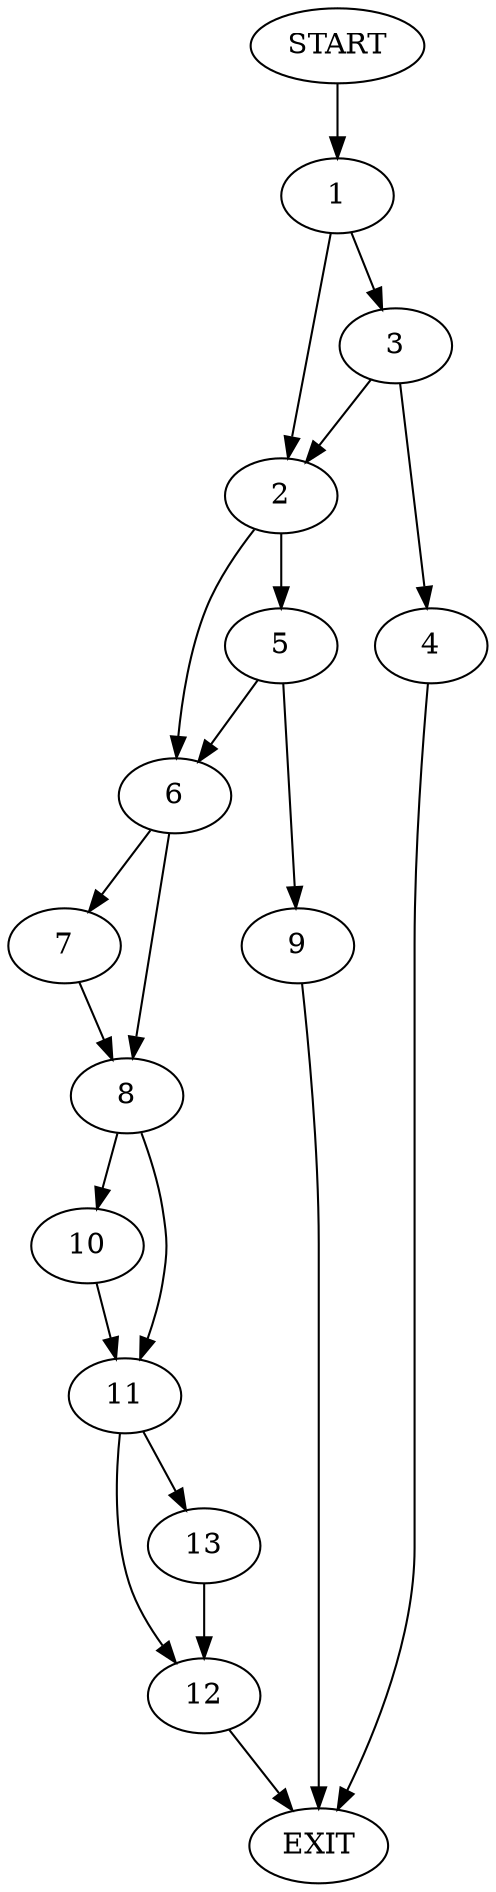 digraph {
0 [label="START"]
14 [label="EXIT"]
0 -> 1
1 -> 2
1 -> 3
3 -> 2
3 -> 4
2 -> 5
2 -> 6
4 -> 14
6 -> 7
6 -> 8
5 -> 9
5 -> 6
9 -> 14
7 -> 8
8 -> 10
8 -> 11
11 -> 12
11 -> 13
10 -> 11
13 -> 12
12 -> 14
}

